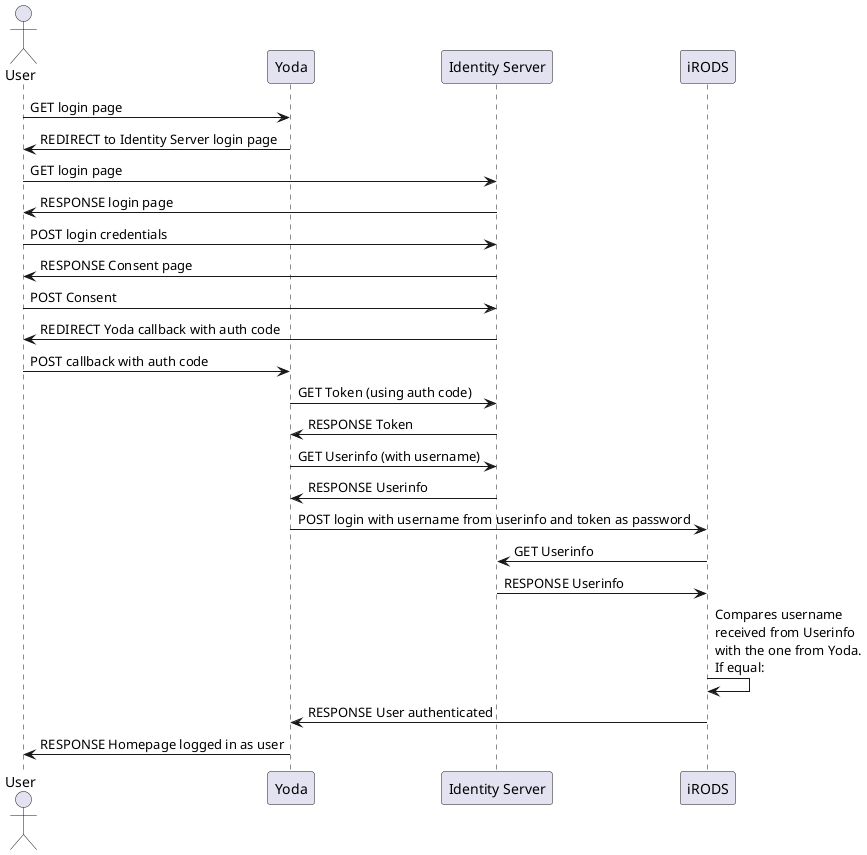 @startuml
actor User
participant Yoda
participant "Identity Server" as IS
participant "iRODS" as rods

User->Yoda: GET login page
Yoda->User: REDIRECT to Identity Server login page
User->IS: GET login page
IS->User: RESPONSE login page
User->IS: POST login credentials
IS->User: RESPONSE Consent page
User->IS: POST Consent
IS->User: REDIRECT Yoda callback with auth code
User->Yoda: POST callback with auth code
Yoda->IS: GET Token (using auth code)
IS->Yoda: RESPONSE Token
Yoda->IS: GET Userinfo (with username)
IS->Yoda: RESPONSE Userinfo
Yoda->rods: POST login with username from userinfo and token as password
rods->IS: GET Userinfo
IS->rods: RESPONSE Userinfo
rods->rods: Compares username\nreceived from Userinfo\nwith the one from Yoda.\nIf equal:
rods->Yoda: RESPONSE User authenticated
Yoda->User: RESPONSE Homepage logged in as user
@enduml